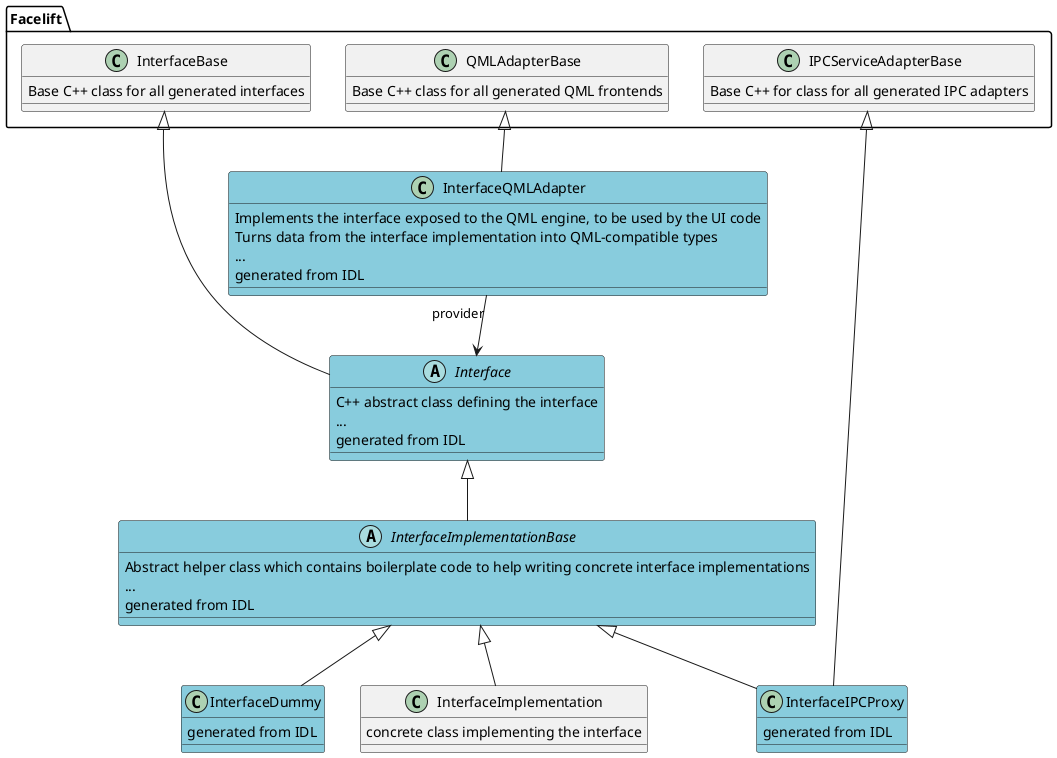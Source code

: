 @startuml


package Facelift {

    class InterfaceBase {
        Base C++ class for all generated interfaces
    }

    class QMLAdapterBase {
        Base C++ class for all generated QML frontends
    }

    class IPCServiceAdapterBase {
        Base C++ for class for all generated IPC adapters
    }

}


abstract class Interface #88CCDD {
    C++ abstract class defining the interface
...
    generated from IDL
}


abstract class InterfaceImplementationBase #88CCDD {
    Abstract helper class which contains boilerplate code to help writing concrete interface implementations
...
    generated from IDL

}


class InterfaceDummy #88CCDD {
    generated from IDL
}


class InterfaceIPCProxy #88CCDD {
    generated from IDL
}


class InterfaceQMLAdapter #88CCDD {
    Implements the interface exposed to the QML engine, to be used by the UI code
    Turns data from the interface implementation into QML-compatible types
...
    generated from IDL

}

class InterfaceImplementation {
    concrete class implementing the interface

}

Interface <|-- InterfaceImplementationBase
InterfaceImplementationBase <|-- InterfaceImplementation
InterfaceImplementationBase <|-- InterfaceDummy
InterfaceImplementationBase <|-- InterfaceIPCProxy
IPCServiceAdapterBase <|-- InterfaceIPCProxy

InterfaceQMLAdapter  "provider" --> Interface


InterfaceBase <|-- Interface

QMLAdapterBase <|-- InterfaceQMLAdapter

@enduml


note left
    a note
    can also be defined
    on several lines
end note
